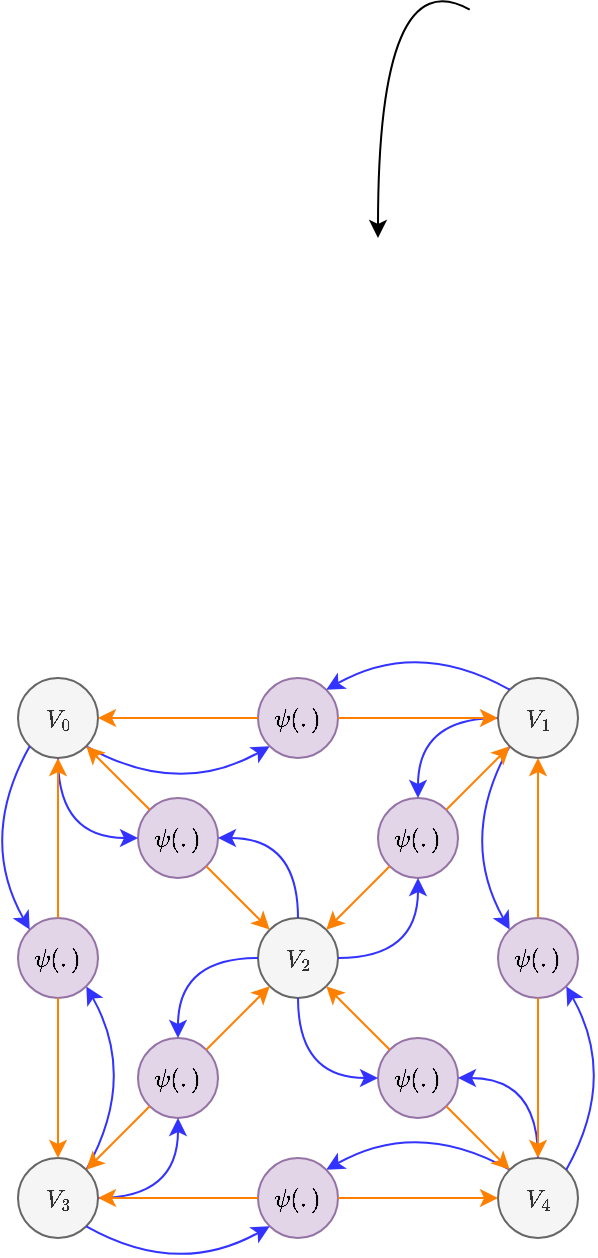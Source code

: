 <mxfile version="23.0.2" type="device">
  <diagram name="Page-1" id="wmf4x01jlpu8sxjekvBo">
    <mxGraphModel dx="649" dy="401" grid="1" gridSize="10" guides="1" tooltips="1" connect="1" arrows="1" fold="1" page="1" pageScale="1" pageWidth="850" pageHeight="1100" math="1" shadow="0">
      <root>
        <mxCell id="0" />
        <mxCell id="1" parent="0" />
        <mxCell id="a7j6C4njmGrx8voToFiO-166" value="" style="endArrow=classic;html=1;rounded=0;exitX=1;exitY=1;exitDx=0;exitDy=0;entryX=0;entryY=1;entryDx=0;entryDy=0;curved=1;strokeColor=#3333FF;" edge="1" parent="1" source="a7j6C4njmGrx8voToFiO-106" target="a7j6C4njmGrx8voToFiO-156">
          <mxGeometry width="50" height="50" relative="1" as="geometry">
            <mxPoint x="310" y="910" as="sourcePoint" />
            <mxPoint x="360" y="860" as="targetPoint" />
            <Array as="points">
              <mxPoint x="260" y="840" />
            </Array>
          </mxGeometry>
        </mxCell>
        <mxCell id="a7j6C4njmGrx8voToFiO-168" value="" style="endArrow=classic;html=1;rounded=0;exitX=1;exitY=0;exitDx=0;exitDy=0;entryX=1;entryY=1;entryDx=0;entryDy=0;curved=1;strokeColor=#3333FF;" edge="1" parent="1" source="a7j6C4njmGrx8voToFiO-102" target="a7j6C4njmGrx8voToFiO-157">
          <mxGeometry width="50" height="50" relative="1" as="geometry">
            <mxPoint x="310" y="910" as="sourcePoint" />
            <mxPoint x="360" y="860" as="targetPoint" />
            <Array as="points">
              <mxPoint x="240" y="980" />
            </Array>
          </mxGeometry>
        </mxCell>
        <mxCell id="a7j6C4njmGrx8voToFiO-170" value="" style="endArrow=classic;html=1;rounded=0;exitX=0;exitY=0;exitDx=0;exitDy=0;entryX=1;entryY=0;entryDx=0;entryDy=0;curved=1;strokeColor=#3333FF;" edge="1" parent="1" source="a7j6C4njmGrx8voToFiO-103" target="a7j6C4njmGrx8voToFiO-158">
          <mxGeometry width="50" height="50" relative="1" as="geometry">
            <mxPoint x="310" y="960" as="sourcePoint" />
            <mxPoint x="360" y="910" as="targetPoint" />
            <Array as="points">
              <mxPoint x="380" y="1000" />
            </Array>
          </mxGeometry>
        </mxCell>
        <mxCell id="a7j6C4njmGrx8voToFiO-172" value="" style="endArrow=classic;html=1;rounded=0;exitX=0;exitY=1;exitDx=0;exitDy=0;entryX=0;entryY=0;entryDx=0;entryDy=0;curved=1;strokeColor=#3333FF;" edge="1" parent="1" source="a7j6C4njmGrx8voToFiO-107" target="a7j6C4njmGrx8voToFiO-147">
          <mxGeometry width="50" height="50" relative="1" as="geometry">
            <mxPoint x="310" y="910" as="sourcePoint" />
            <mxPoint x="360" y="860" as="targetPoint" />
            <Array as="points">
              <mxPoint x="400" y="860" />
            </Array>
          </mxGeometry>
        </mxCell>
        <mxCell id="a7j6C4njmGrx8voToFiO-94" value="" style="endArrow=classic;html=1;rounded=0;entryX=1;entryY=0;entryDx=0;entryDy=0;exitX=0;exitY=0;exitDx=0;exitDy=0;curved=1;" edge="1" parent="1" target="a7j6C4njmGrx8voToFiO-63">
          <mxGeometry width="50" height="50" relative="1" as="geometry">
            <mxPoint x="405.858" y="445.858" as="sourcePoint" />
            <mxPoint x="360" y="560" as="targetPoint" />
            <Array as="points">
              <mxPoint x="360" y="420" />
            </Array>
          </mxGeometry>
        </mxCell>
        <mxCell id="a7j6C4njmGrx8voToFiO-102" value="$$V_3$$" style="ellipse;whiteSpace=wrap;html=1;aspect=fixed;fontFamily=Times New Roman;fontStyle=2;fillColor=#f5f5f5;fontColor=#333333;strokeColor=#666666;" vertex="1" parent="1">
          <mxGeometry x="180" y="1020" width="40" height="40" as="geometry" />
        </mxCell>
        <mxCell id="a7j6C4njmGrx8voToFiO-103" value="$$V_4$$" style="ellipse;whiteSpace=wrap;html=1;aspect=fixed;fontFamily=Times New Roman;fontStyle=2;fillColor=#f5f5f5;fontColor=#333333;strokeColor=#666666;" vertex="1" parent="1">
          <mxGeometry x="420" y="1020" width="40" height="40" as="geometry" />
        </mxCell>
        <mxCell id="a7j6C4njmGrx8voToFiO-105" value="$$V_2$$" style="ellipse;whiteSpace=wrap;html=1;aspect=fixed;fontFamily=Times New Roman;fontStyle=2;fillColor=#f5f5f5;fontColor=#333333;strokeColor=#666666;" vertex="1" parent="1">
          <mxGeometry x="300" y="900" width="40" height="40" as="geometry" />
        </mxCell>
        <mxCell id="a7j6C4njmGrx8voToFiO-106" value="$$V_0$$" style="ellipse;whiteSpace=wrap;html=1;aspect=fixed;fontFamily=Times New Roman;fontStyle=2;fillColor=#f5f5f5;fontColor=#333333;strokeColor=#666666;" vertex="1" parent="1">
          <mxGeometry x="180" y="780" width="40" height="40" as="geometry" />
        </mxCell>
        <mxCell id="a7j6C4njmGrx8voToFiO-107" value="$$V_1$$" style="ellipse;whiteSpace=wrap;html=1;aspect=fixed;fontFamily=Times New Roman;fontStyle=2;fillColor=#f5f5f5;fontColor=#333333;strokeColor=#666666;" vertex="1" parent="1">
          <mxGeometry x="420" y="780" width="40" height="40" as="geometry" />
        </mxCell>
        <mxCell id="a7j6C4njmGrx8voToFiO-108" value="$$\psi(.)$$" style="ellipse;whiteSpace=wrap;html=1;aspect=fixed;fillColor=#e1d5e7;strokeColor=#9673a6;fontFamily=Times New Roman;fontStyle=2;" vertex="1" parent="1">
          <mxGeometry x="360" y="960" width="40" height="40" as="geometry" />
        </mxCell>
        <mxCell id="a7j6C4njmGrx8voToFiO-110" value="$$\psi(.)$$" style="ellipse;whiteSpace=wrap;html=1;aspect=fixed;fillColor=#e1d5e7;strokeColor=#9673a6;fontFamily=Times New Roman;fontStyle=2;" vertex="1" parent="1">
          <mxGeometry x="240" y="960" width="40" height="40" as="geometry" />
        </mxCell>
        <mxCell id="a7j6C4njmGrx8voToFiO-112" value="$$\psi(.)$$" style="ellipse;whiteSpace=wrap;html=1;aspect=fixed;fillColor=#e1d5e7;strokeColor=#9673a6;fontFamily=Times New Roman;fontStyle=2;" vertex="1" parent="1">
          <mxGeometry x="240" y="840" width="40" height="40" as="geometry" />
        </mxCell>
        <mxCell id="a7j6C4njmGrx8voToFiO-113" value="$$\psi(.)$$" style="ellipse;whiteSpace=wrap;html=1;aspect=fixed;fillColor=#e1d5e7;strokeColor=#9673a6;fontFamily=Times New Roman;fontStyle=2;" vertex="1" parent="1">
          <mxGeometry x="360" y="840" width="40" height="40" as="geometry" />
        </mxCell>
        <mxCell id="a7j6C4njmGrx8voToFiO-132" value="" style="endArrow=classic;html=1;rounded=0;exitX=1;exitY=0.5;exitDx=0;exitDy=0;entryX=0.5;entryY=1;entryDx=0;entryDy=0;curved=1;strokeColor=#3333FF;" edge="1" parent="1" source="a7j6C4njmGrx8voToFiO-102" target="a7j6C4njmGrx8voToFiO-110">
          <mxGeometry width="50" height="50" relative="1" as="geometry">
            <mxPoint x="310" y="910" as="sourcePoint" />
            <mxPoint x="360" y="860" as="targetPoint" />
            <Array as="points">
              <mxPoint x="260" y="1040" />
            </Array>
          </mxGeometry>
        </mxCell>
        <mxCell id="a7j6C4njmGrx8voToFiO-133" value="" style="endArrow=classic;html=1;rounded=0;exitX=0.5;exitY=0;exitDx=0;exitDy=0;entryX=1;entryY=0.5;entryDx=0;entryDy=0;curved=1;strokeColor=#3333FF;" edge="1" parent="1" source="a7j6C4njmGrx8voToFiO-103" target="a7j6C4njmGrx8voToFiO-108">
          <mxGeometry width="50" height="50" relative="1" as="geometry">
            <mxPoint x="310" y="910" as="sourcePoint" />
            <mxPoint x="360" y="860" as="targetPoint" />
            <Array as="points">
              <mxPoint x="440" y="980" />
            </Array>
          </mxGeometry>
        </mxCell>
        <mxCell id="a7j6C4njmGrx8voToFiO-134" value="" style="endArrow=classic;html=1;rounded=0;entryX=0;entryY=0.5;entryDx=0;entryDy=0;exitX=0.5;exitY=1;exitDx=0;exitDy=0;curved=1;strokeColor=#3333FF;" edge="1" parent="1" source="a7j6C4njmGrx8voToFiO-106" target="a7j6C4njmGrx8voToFiO-112">
          <mxGeometry width="50" height="50" relative="1" as="geometry">
            <mxPoint x="310" y="910" as="sourcePoint" />
            <mxPoint x="360" y="860" as="targetPoint" />
            <Array as="points">
              <mxPoint x="200" y="860" />
            </Array>
          </mxGeometry>
        </mxCell>
        <mxCell id="a7j6C4njmGrx8voToFiO-135" value="" style="endArrow=classic;html=1;rounded=0;exitX=0;exitY=0.5;exitDx=0;exitDy=0;entryX=0.5;entryY=0;entryDx=0;entryDy=0;curved=1;strokeColor=#3333FF;" edge="1" parent="1" source="a7j6C4njmGrx8voToFiO-107" target="a7j6C4njmGrx8voToFiO-113">
          <mxGeometry width="50" height="50" relative="1" as="geometry">
            <mxPoint x="310" y="910" as="sourcePoint" />
            <mxPoint x="360" y="860" as="targetPoint" />
            <Array as="points">
              <mxPoint x="380" y="800" />
            </Array>
          </mxGeometry>
        </mxCell>
        <mxCell id="a7j6C4njmGrx8voToFiO-138" value="" style="endArrow=classic;html=1;rounded=0;exitX=0.5;exitY=1;exitDx=0;exitDy=0;entryX=0;entryY=0.5;entryDx=0;entryDy=0;curved=1;strokeColor=#3333FF;" edge="1" parent="1" source="a7j6C4njmGrx8voToFiO-105" target="a7j6C4njmGrx8voToFiO-108">
          <mxGeometry width="50" height="50" relative="1" as="geometry">
            <mxPoint x="295" y="1030" as="sourcePoint" />
            <mxPoint x="345" y="980" as="targetPoint" />
            <Array as="points">
              <mxPoint x="320" y="980" />
            </Array>
          </mxGeometry>
        </mxCell>
        <mxCell id="a7j6C4njmGrx8voToFiO-139" value="" style="endArrow=classic;html=1;rounded=0;exitX=1;exitY=0.5;exitDx=0;exitDy=0;entryX=0.5;entryY=1;entryDx=0;entryDy=0;curved=1;strokeColor=#3333FF;" edge="1" parent="1" source="a7j6C4njmGrx8voToFiO-105" target="a7j6C4njmGrx8voToFiO-113">
          <mxGeometry width="50" height="50" relative="1" as="geometry">
            <mxPoint x="310" y="910" as="sourcePoint" />
            <mxPoint x="360" y="860" as="targetPoint" />
            <Array as="points">
              <mxPoint x="380" y="920" />
            </Array>
          </mxGeometry>
        </mxCell>
        <mxCell id="a7j6C4njmGrx8voToFiO-141" value="" style="endArrow=classic;html=1;rounded=0;entryX=1;entryY=0.5;entryDx=0;entryDy=0;exitX=0.5;exitY=0;exitDx=0;exitDy=0;curved=1;strokeColor=#3333FF;" edge="1" parent="1" source="a7j6C4njmGrx8voToFiO-105" target="a7j6C4njmGrx8voToFiO-112">
          <mxGeometry width="50" height="50" relative="1" as="geometry">
            <mxPoint x="310" y="910" as="sourcePoint" />
            <mxPoint x="360" y="860" as="targetPoint" />
            <Array as="points">
              <mxPoint x="320" y="860" />
            </Array>
          </mxGeometry>
        </mxCell>
        <mxCell id="a7j6C4njmGrx8voToFiO-142" value="" style="endArrow=classic;html=1;rounded=0;entryX=0.5;entryY=0;entryDx=0;entryDy=0;exitX=0;exitY=0.5;exitDx=0;exitDy=0;curved=1;strokeColor=#3333FF;" edge="1" parent="1" source="a7j6C4njmGrx8voToFiO-105" target="a7j6C4njmGrx8voToFiO-110">
          <mxGeometry width="50" height="50" relative="1" as="geometry">
            <mxPoint x="310" y="910" as="sourcePoint" />
            <mxPoint x="360" y="860" as="targetPoint" />
            <Array as="points">
              <mxPoint x="260" y="920" />
            </Array>
          </mxGeometry>
        </mxCell>
        <mxCell id="a7j6C4njmGrx8voToFiO-143" value="" style="endArrow=classic;html=1;rounded=0;entryX=1;entryY=1;entryDx=0;entryDy=0;exitX=0;exitY=0;exitDx=0;exitDy=0;strokeColor=#FF8000;" edge="1" parent="1" source="a7j6C4njmGrx8voToFiO-108" target="a7j6C4njmGrx8voToFiO-105">
          <mxGeometry width="50" height="50" relative="1" as="geometry">
            <mxPoint x="400" y="950" as="sourcePoint" />
            <mxPoint x="450" y="900" as="targetPoint" />
          </mxGeometry>
        </mxCell>
        <mxCell id="a7j6C4njmGrx8voToFiO-144" value="" style="endArrow=classic;html=1;rounded=0;entryX=1;entryY=0;entryDx=0;entryDy=0;exitX=0;exitY=1;exitDx=0;exitDy=0;strokeColor=#FF8000;" edge="1" parent="1" source="a7j6C4njmGrx8voToFiO-113" target="a7j6C4njmGrx8voToFiO-105">
          <mxGeometry width="50" height="50" relative="1" as="geometry">
            <mxPoint x="376" y="976" as="sourcePoint" />
            <mxPoint x="344" y="944" as="targetPoint" />
          </mxGeometry>
        </mxCell>
        <mxCell id="a7j6C4njmGrx8voToFiO-145" value="" style="endArrow=classic;html=1;rounded=0;exitX=1;exitY=1;exitDx=0;exitDy=0;entryX=0;entryY=0;entryDx=0;entryDy=0;strokeColor=#FF8000;" edge="1" parent="1" source="a7j6C4njmGrx8voToFiO-112" target="a7j6C4njmGrx8voToFiO-105">
          <mxGeometry width="50" height="50" relative="1" as="geometry">
            <mxPoint x="310" y="910" as="sourcePoint" />
            <mxPoint x="360" y="860" as="targetPoint" />
          </mxGeometry>
        </mxCell>
        <mxCell id="a7j6C4njmGrx8voToFiO-146" value="" style="endArrow=classic;html=1;rounded=0;exitX=1;exitY=0;exitDx=0;exitDy=0;entryX=0;entryY=1;entryDx=0;entryDy=0;strokeColor=#FF8000;" edge="1" parent="1" source="a7j6C4njmGrx8voToFiO-110" target="a7j6C4njmGrx8voToFiO-105">
          <mxGeometry width="50" height="50" relative="1" as="geometry">
            <mxPoint x="310" y="910" as="sourcePoint" />
            <mxPoint x="360" y="860" as="targetPoint" />
          </mxGeometry>
        </mxCell>
        <mxCell id="a7j6C4njmGrx8voToFiO-147" value="$$\psi(.)$$" style="ellipse;whiteSpace=wrap;html=1;aspect=fixed;fillColor=#e1d5e7;strokeColor=#9673a6;fontFamily=Times New Roman;fontStyle=2;" vertex="1" parent="1">
          <mxGeometry x="420" y="900" width="40" height="40" as="geometry" />
        </mxCell>
        <mxCell id="a7j6C4njmGrx8voToFiO-150" value="" style="endArrow=classic;html=1;rounded=0;exitX=1;exitY=1;exitDx=0;exitDy=0;entryX=0;entryY=0;entryDx=0;entryDy=0;strokeColor=#FF8000;" edge="1" parent="1" source="a7j6C4njmGrx8voToFiO-108" target="a7j6C4njmGrx8voToFiO-103">
          <mxGeometry width="50" height="50" relative="1" as="geometry">
            <mxPoint x="360" y="1080" as="sourcePoint" />
            <mxPoint x="410" y="1030" as="targetPoint" />
          </mxGeometry>
        </mxCell>
        <mxCell id="a7j6C4njmGrx8voToFiO-151" value="" style="endArrow=classic;html=1;rounded=0;entryX=0;entryY=1;entryDx=0;entryDy=0;exitX=1;exitY=0;exitDx=0;exitDy=0;strokeColor=#FF8000;" edge="1" parent="1" source="a7j6C4njmGrx8voToFiO-113" target="a7j6C4njmGrx8voToFiO-107">
          <mxGeometry width="50" height="50" relative="1" as="geometry">
            <mxPoint x="310" y="910" as="sourcePoint" />
            <mxPoint x="360" y="860" as="targetPoint" />
          </mxGeometry>
        </mxCell>
        <mxCell id="a7j6C4njmGrx8voToFiO-152" value="" style="endArrow=classic;html=1;rounded=0;entryX=1;entryY=1;entryDx=0;entryDy=0;exitX=0;exitY=0;exitDx=0;exitDy=0;strokeColor=#FF8000;" edge="1" parent="1" source="a7j6C4njmGrx8voToFiO-112" target="a7j6C4njmGrx8voToFiO-106">
          <mxGeometry width="50" height="50" relative="1" as="geometry">
            <mxPoint x="310" y="910" as="sourcePoint" />
            <mxPoint x="360" y="860" as="targetPoint" />
          </mxGeometry>
        </mxCell>
        <mxCell id="a7j6C4njmGrx8voToFiO-153" value="" style="endArrow=classic;html=1;rounded=0;entryX=1;entryY=0;entryDx=0;entryDy=0;exitX=0;exitY=1;exitDx=0;exitDy=0;strokeColor=#FF8000;" edge="1" parent="1" source="a7j6C4njmGrx8voToFiO-110" target="a7j6C4njmGrx8voToFiO-102">
          <mxGeometry width="50" height="50" relative="1" as="geometry">
            <mxPoint x="310" y="910" as="sourcePoint" />
            <mxPoint x="360" y="860" as="targetPoint" />
          </mxGeometry>
        </mxCell>
        <mxCell id="a7j6C4njmGrx8voToFiO-154" value="" style="endArrow=classic;html=1;rounded=0;entryX=0.5;entryY=1;entryDx=0;entryDy=0;exitX=0.5;exitY=0;exitDx=0;exitDy=0;strokeColor=#FF8000;" edge="1" parent="1" source="a7j6C4njmGrx8voToFiO-147" target="a7j6C4njmGrx8voToFiO-107">
          <mxGeometry width="50" height="50" relative="1" as="geometry">
            <mxPoint x="310" y="910" as="sourcePoint" />
            <mxPoint x="360" y="860" as="targetPoint" />
          </mxGeometry>
        </mxCell>
        <mxCell id="a7j6C4njmGrx8voToFiO-155" value="" style="endArrow=classic;html=1;rounded=0;entryX=0.5;entryY=0;entryDx=0;entryDy=0;exitX=0.5;exitY=1;exitDx=0;exitDy=0;strokeColor=#FF8000;" edge="1" parent="1" source="a7j6C4njmGrx8voToFiO-147" target="a7j6C4njmGrx8voToFiO-103">
          <mxGeometry width="50" height="50" relative="1" as="geometry">
            <mxPoint x="310" y="910" as="sourcePoint" />
            <mxPoint x="360" y="860" as="targetPoint" />
          </mxGeometry>
        </mxCell>
        <mxCell id="a7j6C4njmGrx8voToFiO-156" value="$$\psi(.)$$" style="ellipse;whiteSpace=wrap;html=1;aspect=fixed;fillColor=#e1d5e7;strokeColor=#9673a6;fontFamily=Times New Roman;fontStyle=2;" vertex="1" parent="1">
          <mxGeometry x="300" y="780" width="40" height="40" as="geometry" />
        </mxCell>
        <mxCell id="a7j6C4njmGrx8voToFiO-157" value="$$\psi(.)$$" style="ellipse;whiteSpace=wrap;html=1;aspect=fixed;fillColor=#e1d5e7;strokeColor=#9673a6;fontFamily=Times New Roman;fontStyle=2;" vertex="1" parent="1">
          <mxGeometry x="180" y="900" width="40" height="40" as="geometry" />
        </mxCell>
        <mxCell id="a7j6C4njmGrx8voToFiO-158" value="$$\psi(.)$$" style="ellipse;whiteSpace=wrap;html=1;aspect=fixed;fillColor=#e1d5e7;strokeColor=#9673a6;fontFamily=Times New Roman;fontStyle=2;" vertex="1" parent="1">
          <mxGeometry x="300" y="1020" width="40" height="40" as="geometry" />
        </mxCell>
        <mxCell id="a7j6C4njmGrx8voToFiO-159" value="" style="endArrow=classic;html=1;rounded=0;entryX=0;entryY=0.5;entryDx=0;entryDy=0;exitX=1;exitY=0.5;exitDx=0;exitDy=0;strokeColor=#FF8000;" edge="1" parent="1" source="a7j6C4njmGrx8voToFiO-158" target="a7j6C4njmGrx8voToFiO-103">
          <mxGeometry width="50" height="50" relative="1" as="geometry">
            <mxPoint x="335" y="1080" as="sourcePoint" />
            <mxPoint x="385" y="1030" as="targetPoint" />
          </mxGeometry>
        </mxCell>
        <mxCell id="a7j6C4njmGrx8voToFiO-160" value="" style="endArrow=classic;html=1;rounded=0;entryX=1;entryY=0.5;entryDx=0;entryDy=0;exitX=0;exitY=0.5;exitDx=0;exitDy=0;strokeColor=#FF8000;" edge="1" parent="1" source="a7j6C4njmGrx8voToFiO-158" target="a7j6C4njmGrx8voToFiO-102">
          <mxGeometry width="50" height="50" relative="1" as="geometry">
            <mxPoint x="350" y="1050" as="sourcePoint" />
            <mxPoint x="430" y="1050" as="targetPoint" />
          </mxGeometry>
        </mxCell>
        <mxCell id="a7j6C4njmGrx8voToFiO-161" value="" style="endArrow=classic;html=1;rounded=0;entryX=0.5;entryY=0;entryDx=0;entryDy=0;exitX=0.5;exitY=1;exitDx=0;exitDy=0;strokeColor=#FF8000;" edge="1" parent="1" source="a7j6C4njmGrx8voToFiO-157" target="a7j6C4njmGrx8voToFiO-102">
          <mxGeometry width="50" height="50" relative="1" as="geometry">
            <mxPoint x="190" y="970" as="sourcePoint" />
            <mxPoint x="110" y="970" as="targetPoint" />
          </mxGeometry>
        </mxCell>
        <mxCell id="a7j6C4njmGrx8voToFiO-162" value="" style="endArrow=classic;html=1;rounded=0;entryX=0.5;entryY=1;entryDx=0;entryDy=0;exitX=0.5;exitY=0;exitDx=0;exitDy=0;strokeColor=#FF8000;" edge="1" parent="1" source="a7j6C4njmGrx8voToFiO-157" target="a7j6C4njmGrx8voToFiO-106">
          <mxGeometry width="50" height="50" relative="1" as="geometry">
            <mxPoint x="210" y="950" as="sourcePoint" />
            <mxPoint x="210" y="1030" as="targetPoint" />
          </mxGeometry>
        </mxCell>
        <mxCell id="a7j6C4njmGrx8voToFiO-163" value="" style="endArrow=classic;html=1;rounded=0;entryX=1;entryY=0.5;entryDx=0;entryDy=0;exitX=0;exitY=0.5;exitDx=0;exitDy=0;strokeColor=#FF8000;" edge="1" parent="1" source="a7j6C4njmGrx8voToFiO-156" target="a7j6C4njmGrx8voToFiO-106">
          <mxGeometry width="50" height="50" relative="1" as="geometry">
            <mxPoint x="210" y="910" as="sourcePoint" />
            <mxPoint x="210" y="830" as="targetPoint" />
          </mxGeometry>
        </mxCell>
        <mxCell id="a7j6C4njmGrx8voToFiO-164" value="" style="endArrow=classic;html=1;rounded=0;entryX=0;entryY=0.5;entryDx=0;entryDy=0;exitX=1;exitY=0.5;exitDx=0;exitDy=0;strokeColor=#FF8000;" edge="1" parent="1" source="a7j6C4njmGrx8voToFiO-156" target="a7j6C4njmGrx8voToFiO-107">
          <mxGeometry width="50" height="50" relative="1" as="geometry">
            <mxPoint x="310" y="810" as="sourcePoint" />
            <mxPoint x="230" y="810" as="targetPoint" />
          </mxGeometry>
        </mxCell>
        <mxCell id="a7j6C4njmGrx8voToFiO-165" value="" style="endArrow=classic;html=1;rounded=0;exitX=0;exitY=0;exitDx=0;exitDy=0;entryX=1;entryY=0;entryDx=0;entryDy=0;curved=1;strokeColor=#3333FF;" edge="1" parent="1" source="a7j6C4njmGrx8voToFiO-107" target="a7j6C4njmGrx8voToFiO-156">
          <mxGeometry width="50" height="50" relative="1" as="geometry">
            <mxPoint x="340" y="790" as="sourcePoint" />
            <mxPoint x="390" y="740" as="targetPoint" />
            <Array as="points">
              <mxPoint x="380" y="760" />
            </Array>
          </mxGeometry>
        </mxCell>
        <mxCell id="a7j6C4njmGrx8voToFiO-167" value="" style="endArrow=classic;html=1;rounded=0;exitX=0;exitY=1;exitDx=0;exitDy=0;entryX=0;entryY=0;entryDx=0;entryDy=0;curved=1;strokeColor=#3333FF;" edge="1" parent="1" source="a7j6C4njmGrx8voToFiO-106" target="a7j6C4njmGrx8voToFiO-157">
          <mxGeometry width="50" height="50" relative="1" as="geometry">
            <mxPoint x="310" y="910" as="sourcePoint" />
            <mxPoint x="360" y="860" as="targetPoint" />
            <Array as="points">
              <mxPoint x="160" y="860" />
            </Array>
          </mxGeometry>
        </mxCell>
        <mxCell id="a7j6C4njmGrx8voToFiO-169" value="" style="endArrow=classic;html=1;rounded=0;exitX=1;exitY=1;exitDx=0;exitDy=0;entryX=0;entryY=1;entryDx=0;entryDy=0;curved=1;strokeColor=#3333FF;" edge="1" parent="1" source="a7j6C4njmGrx8voToFiO-102" target="a7j6C4njmGrx8voToFiO-158">
          <mxGeometry width="50" height="50" relative="1" as="geometry">
            <mxPoint x="310" y="960" as="sourcePoint" />
            <mxPoint x="360" y="910" as="targetPoint" />
            <Array as="points">
              <mxPoint x="260" y="1080" />
            </Array>
          </mxGeometry>
        </mxCell>
        <mxCell id="a7j6C4njmGrx8voToFiO-171" value="" style="endArrow=classic;html=1;rounded=0;exitX=1;exitY=0;exitDx=0;exitDy=0;entryX=1;entryY=1;entryDx=0;entryDy=0;curved=1;strokeColor=#3333FF;" edge="1" parent="1" source="a7j6C4njmGrx8voToFiO-103" target="a7j6C4njmGrx8voToFiO-147">
          <mxGeometry width="50" height="50" relative="1" as="geometry">
            <mxPoint x="310" y="910" as="sourcePoint" />
            <mxPoint x="360" y="860" as="targetPoint" />
            <Array as="points">
              <mxPoint x="480" y="980" />
            </Array>
          </mxGeometry>
        </mxCell>
      </root>
    </mxGraphModel>
  </diagram>
</mxfile>
